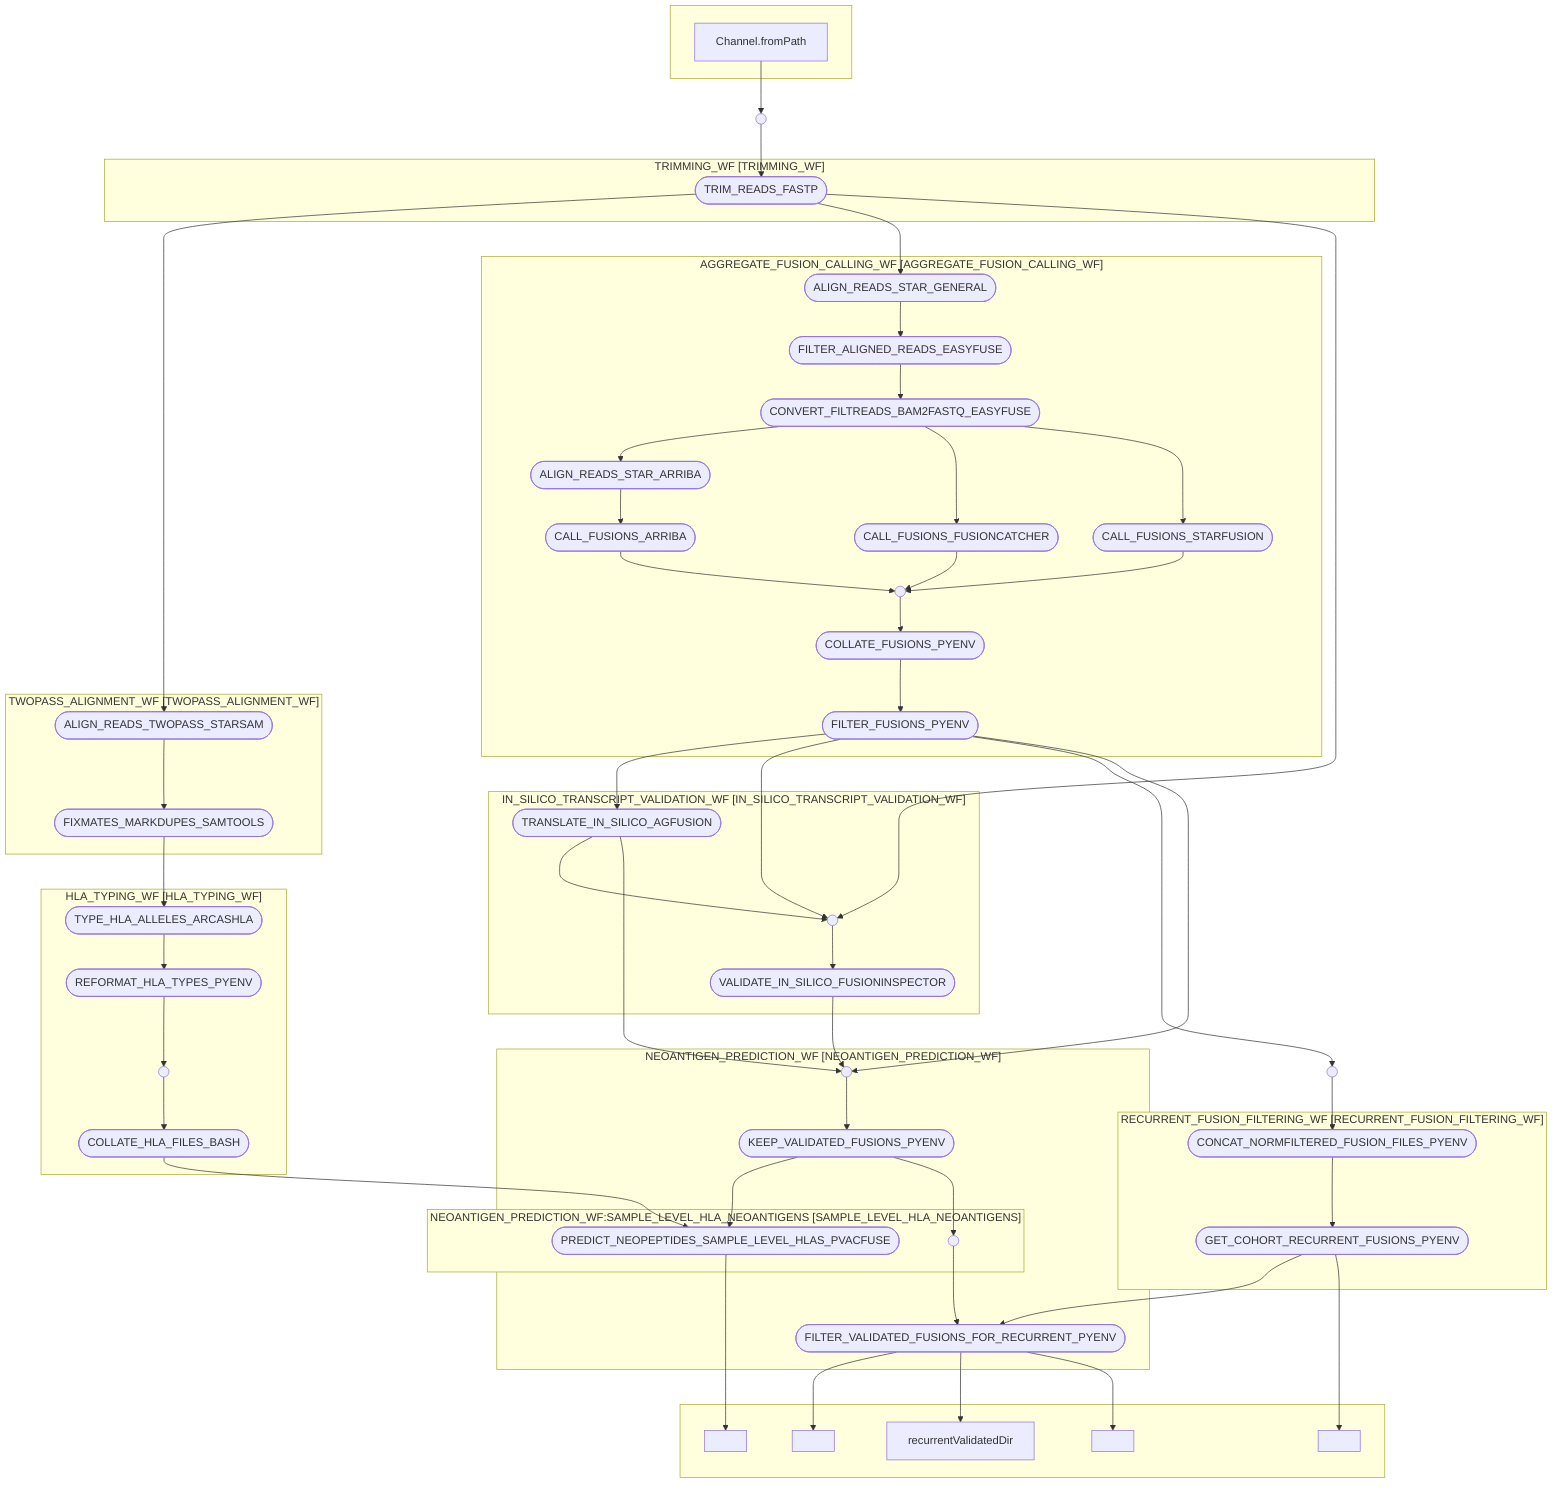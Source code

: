 flowchart TB
    subgraph " "
    v4["Channel.fromPath"]
    end
    subgraph "TRIMMING_WF [TRIMMING_WF]"
    v15(["TRIM_READS_FASTP"])
    end
    subgraph "TWOPASS_ALIGNMENT_WF [TWOPASS_ALIGNMENT_WF]"
    v16(["ALIGN_READS_TWOPASS_STARSAM"])
    v17(["FIXMATES_MARKDUPES_SAMTOOLS"])
    end
    subgraph "HLA_TYPING_WF [HLA_TYPING_WF]"
    v18(["TYPE_HLA_ALLELES_ARCASHLA"])
    v19(["REFORMAT_HLA_TYPES_PYENV"])
    v21(["COLLATE_HLA_FILES_BASH"])
    v20(( ))
    end
    subgraph "AGGREGATE_FUSION_CALLING_WF [AGGREGATE_FUSION_CALLING_WF]"
    v22(["ALIGN_READS_STAR_GENERAL"])
    v23(["FILTER_ALIGNED_READS_EASYFUSE"])
    v24(["CONVERT_FILTREADS_BAM2FASTQ_EASYFUSE"])
    v25(["ALIGN_READS_STAR_ARRIBA"])
    v26(["CALL_FUSIONS_ARRIBA"])
    v27(["CALL_FUSIONS_FUSIONCATCHER"])
    v28(["CALL_FUSIONS_STARFUSION"])
    v31(["COLLATE_FUSIONS_PYENV"])
    v32(["FILTER_FUSIONS_PYENV"])
    v29(( ))
    end
    subgraph "IN_SILICO_TRANSCRIPT_VALIDATION_WF [IN_SILICO_TRANSCRIPT_VALIDATION_WF]"
    v33(["TRANSLATE_IN_SILICO_AGFUSION"])
    v37(["VALIDATE_IN_SILICO_FUSIONINSPECTOR"])
    v34(( ))
    end
    subgraph "RECURRENT_FUSION_FILTERING_WF [RECURRENT_FUSION_FILTERING_WF]"
    v39(["CONCAT_NORMFILTERED_FUSION_FILES_PYENV"])
    v40(["GET_COHORT_RECURRENT_FUSIONS_PYENV"])
    end
    subgraph " "
    v41[" "]
    v49[" "]
    v50["recurrentValidatedDir"]
    v51[" "]
    v55[" "]
    end
    subgraph "NEOANTIGEN_PREDICTION_WF [NEOANTIGEN_PREDICTION_WF]"
    v45(["KEEP_VALIDATED_FUSIONS_PYENV"])
    v48(["FILTER_VALIDATED_FUSIONS_FOR_RECURRENT_PYENV"])
    subgraph "NEOANTIGEN_PREDICTION_WF:SAMPLE_LEVEL_HLA_NEOANTIGENS [SAMPLE_LEVEL_HLA_NEOANTIGENS]"
    v54(["PREDICT_NEOPEPTIDES_SAMPLE_LEVEL_HLAS_PVACFUSE"])
    end
    v42(( ))
    v46(( ))
    end
    v5(( ))
    v38(( ))
    v4 --> v5
    v5 --> v15
    v15 --> v16
    v15 --> v22
    v15 --> v34
    v16 --> v17
    v17 --> v18
    v18 --> v19
    v19 --> v20
    v20 --> v21
    v21 --> v54
    v22 --> v23
    v23 --> v24
    v24 --> v25
    v24 --> v27
    v24 --> v28
    v25 --> v26
    v26 --> v29
    v27 --> v29
    v28 --> v29
    v29 --> v31
    v31 --> v32
    v32 --> v33
    v32 --> v34
    v32 --> v38
    v32 --> v42
    v33 --> v34
    v33 --> v42
    v34 --> v37
    v37 --> v42
    v38 --> v39
    v39 --> v40
    v40 --> v48
    v40 --> v41
    v42 --> v45
    v45 --> v54
    v45 --> v46
    v46 --> v48
    v48 --> v51
    v48 --> v50
    v48 --> v49
    v54 --> v55